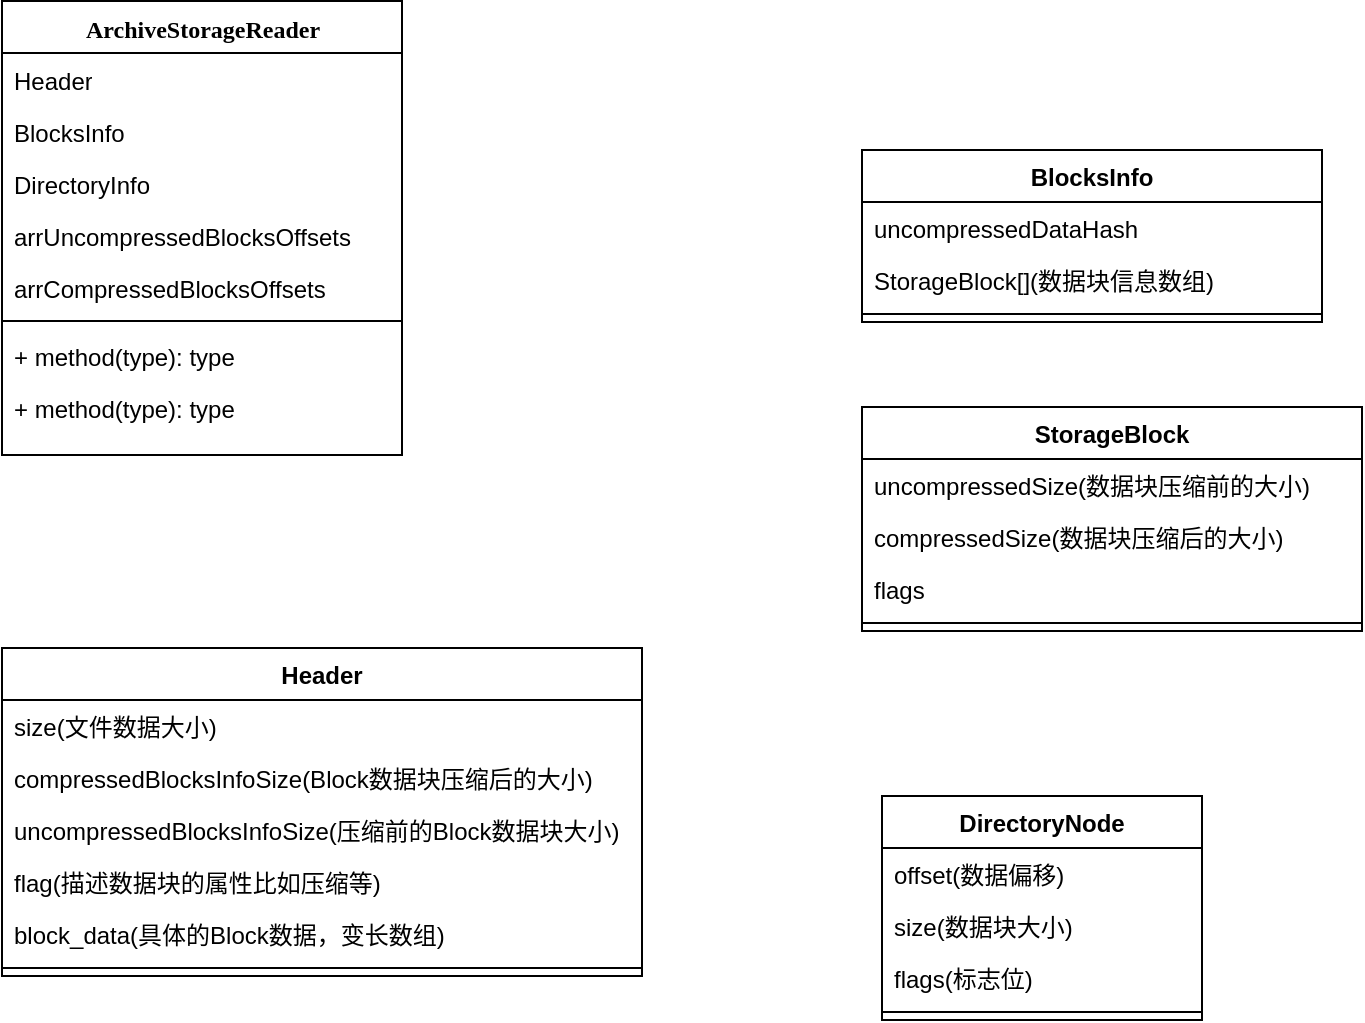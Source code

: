 <mxfile version="10.6.7" type="github"><diagram name="Page-1" id="9f46799a-70d6-7492-0946-bef42562c5a5"><mxGraphModel dx="1394" dy="805" grid="1" gridSize="10" guides="1" tooltips="1" connect="1" arrows="1" fold="1" page="1" pageScale="1" pageWidth="1100" pageHeight="850" background="#ffffff" math="0" shadow="0"><root><mxCell id="0"/><mxCell id="1" parent="0"/><mxCell id="78961159f06e98e8-17" value="ArchiveStorageReader" style="swimlane;html=1;fontStyle=1;align=center;verticalAlign=top;childLayout=stackLayout;horizontal=1;startSize=26;horizontalStack=0;resizeParent=1;resizeLast=0;collapsible=1;marginBottom=0;swimlaneFillColor=#ffffff;rounded=0;shadow=0;comic=0;labelBackgroundColor=none;strokeColor=#000000;strokeWidth=1;fillColor=none;fontFamily=Verdana;fontSize=12;fontColor=#000000;" parent="1" vertex="1"><mxGeometry x="80" y="80.5" width="200" height="227" as="geometry"/></mxCell><mxCell id="78961159f06e98e8-21" value="Header" style="text;html=1;strokeColor=none;fillColor=none;align=left;verticalAlign=top;spacingLeft=4;spacingRight=4;whiteSpace=wrap;overflow=hidden;rotatable=0;points=[[0,0.5],[1,0.5]];portConstraint=eastwest;" parent="78961159f06e98e8-17" vertex="1"><mxGeometry y="26" width="200" height="26" as="geometry"/></mxCell><mxCell id="78961159f06e98e8-23" value="BlocksInfo" style="text;html=1;strokeColor=none;fillColor=none;align=left;verticalAlign=top;spacingLeft=4;spacingRight=4;whiteSpace=wrap;overflow=hidden;rotatable=0;points=[[0,0.5],[1,0.5]];portConstraint=eastwest;" parent="78961159f06e98e8-17" vertex="1"><mxGeometry y="52" width="200" height="26" as="geometry"/></mxCell><mxCell id="78961159f06e98e8-25" value="DirectoryInfo" style="text;html=1;strokeColor=none;fillColor=none;align=left;verticalAlign=top;spacingLeft=4;spacingRight=4;whiteSpace=wrap;overflow=hidden;rotatable=0;points=[[0,0.5],[1,0.5]];portConstraint=eastwest;" parent="78961159f06e98e8-17" vertex="1"><mxGeometry y="78" width="200" height="26" as="geometry"/></mxCell><mxCell id="78961159f06e98e8-26" value="arrUncompressedBlocksOffsets" style="text;html=1;strokeColor=none;fillColor=none;align=left;verticalAlign=top;spacingLeft=4;spacingRight=4;whiteSpace=wrap;overflow=hidden;rotatable=0;points=[[0,0.5],[1,0.5]];portConstraint=eastwest;" parent="78961159f06e98e8-17" vertex="1"><mxGeometry y="104" width="200" height="26" as="geometry"/></mxCell><mxCell id="78961159f06e98e8-24" value="arrCompressedBlocksOffsets" style="text;html=1;strokeColor=none;fillColor=none;align=left;verticalAlign=top;spacingLeft=4;spacingRight=4;whiteSpace=wrap;overflow=hidden;rotatable=0;points=[[0,0.5],[1,0.5]];portConstraint=eastwest;" parent="78961159f06e98e8-17" vertex="1"><mxGeometry y="130" width="200" height="26" as="geometry"/></mxCell><mxCell id="78961159f06e98e8-19" value="" style="line;html=1;strokeWidth=1;fillColor=none;align=left;verticalAlign=middle;spacingTop=-1;spacingLeft=3;spacingRight=3;rotatable=0;labelPosition=right;points=[];portConstraint=eastwest;" parent="78961159f06e98e8-17" vertex="1"><mxGeometry y="156" width="200" height="8" as="geometry"/></mxCell><mxCell id="78961159f06e98e8-20" value="+ method(type): type" style="text;html=1;strokeColor=none;fillColor=none;align=left;verticalAlign=top;spacingLeft=4;spacingRight=4;whiteSpace=wrap;overflow=hidden;rotatable=0;points=[[0,0.5],[1,0.5]];portConstraint=eastwest;" parent="78961159f06e98e8-17" vertex="1"><mxGeometry y="164" width="200" height="26" as="geometry"/></mxCell><mxCell id="78961159f06e98e8-27" value="+ method(type): type" style="text;html=1;strokeColor=none;fillColor=none;align=left;verticalAlign=top;spacingLeft=4;spacingRight=4;whiteSpace=wrap;overflow=hidden;rotatable=0;points=[[0,0.5],[1,0.5]];portConstraint=eastwest;" parent="78961159f06e98e8-17" vertex="1"><mxGeometry y="190" width="200" height="26" as="geometry"/></mxCell><mxCell id="H7Ohms2Mga-NkrCuYr1O-2" value="Header" style="swimlane;fontStyle=1;align=center;verticalAlign=top;childLayout=stackLayout;horizontal=1;startSize=26;horizontalStack=0;resizeParent=1;resizeParentMax=0;resizeLast=0;collapsible=1;marginBottom=0;" vertex="1" parent="1"><mxGeometry x="80" y="404" width="320" height="164" as="geometry"/></mxCell><mxCell id="H7Ohms2Mga-NkrCuYr1O-3" value="size(文件数据大小)" style="text;strokeColor=none;fillColor=none;align=left;verticalAlign=top;spacingLeft=4;spacingRight=4;overflow=hidden;rotatable=0;points=[[0,0.5],[1,0.5]];portConstraint=eastwest;" vertex="1" parent="H7Ohms2Mga-NkrCuYr1O-2"><mxGeometry y="26" width="320" height="26" as="geometry"/></mxCell><mxCell id="H7Ohms2Mga-NkrCuYr1O-8" value="compressedBlocksInfoSize(Block数据块压缩后的大小)" style="text;strokeColor=none;fillColor=none;align=left;verticalAlign=top;spacingLeft=4;spacingRight=4;overflow=hidden;rotatable=0;points=[[0,0.5],[1,0.5]];portConstraint=eastwest;" vertex="1" parent="H7Ohms2Mga-NkrCuYr1O-2"><mxGeometry y="52" width="320" height="26" as="geometry"/></mxCell><mxCell id="H7Ohms2Mga-NkrCuYr1O-7" value="uncompressedBlocksInfoSize(压缩前的Block数据块大小)" style="text;strokeColor=none;fillColor=none;align=left;verticalAlign=top;spacingLeft=4;spacingRight=4;overflow=hidden;rotatable=0;points=[[0,0.5],[1,0.5]];portConstraint=eastwest;" vertex="1" parent="H7Ohms2Mga-NkrCuYr1O-2"><mxGeometry y="78" width="320" height="26" as="geometry"/></mxCell><mxCell id="H7Ohms2Mga-NkrCuYr1O-9" value="flag(描述数据块的属性比如压缩等)" style="text;strokeColor=none;fillColor=none;align=left;verticalAlign=top;spacingLeft=4;spacingRight=4;overflow=hidden;rotatable=0;points=[[0,0.5],[1,0.5]];portConstraint=eastwest;" vertex="1" parent="H7Ohms2Mga-NkrCuYr1O-2"><mxGeometry y="104" width="320" height="26" as="geometry"/></mxCell><mxCell id="H7Ohms2Mga-NkrCuYr1O-10" value="block_data(具体的Block数据，变长数组)" style="text;strokeColor=none;fillColor=none;align=left;verticalAlign=top;spacingLeft=4;spacingRight=4;overflow=hidden;rotatable=0;points=[[0,0.5],[1,0.5]];portConstraint=eastwest;" vertex="1" parent="H7Ohms2Mga-NkrCuYr1O-2"><mxGeometry y="130" width="320" height="26" as="geometry"/></mxCell><mxCell id="H7Ohms2Mga-NkrCuYr1O-4" value="" style="line;strokeWidth=1;fillColor=none;align=left;verticalAlign=middle;spacingTop=-1;spacingLeft=3;spacingRight=3;rotatable=0;labelPosition=right;points=[];portConstraint=eastwest;" vertex="1" parent="H7Ohms2Mga-NkrCuYr1O-2"><mxGeometry y="156" width="320" height="8" as="geometry"/></mxCell><mxCell id="H7Ohms2Mga-NkrCuYr1O-11" value="StorageBlock" style="swimlane;fontStyle=1;align=center;verticalAlign=top;childLayout=stackLayout;horizontal=1;startSize=26;horizontalStack=0;resizeParent=1;resizeParentMax=0;resizeLast=0;collapsible=1;marginBottom=0;" vertex="1" parent="1"><mxGeometry x="510" y="283.5" width="250" height="112" as="geometry"/></mxCell><mxCell id="H7Ohms2Mga-NkrCuYr1O-12" value="uncompressedSize(数据块压缩前的大小)" style="text;strokeColor=none;fillColor=none;align=left;verticalAlign=top;spacingLeft=4;spacingRight=4;overflow=hidden;rotatable=0;points=[[0,0.5],[1,0.5]];portConstraint=eastwest;" vertex="1" parent="H7Ohms2Mga-NkrCuYr1O-11"><mxGeometry y="26" width="250" height="26" as="geometry"/></mxCell><mxCell id="H7Ohms2Mga-NkrCuYr1O-15" value="compressedSize(数据块压缩后的大小)" style="text;strokeColor=none;fillColor=none;align=left;verticalAlign=top;spacingLeft=4;spacingRight=4;overflow=hidden;rotatable=0;points=[[0,0.5],[1,0.5]];portConstraint=eastwest;" vertex="1" parent="H7Ohms2Mga-NkrCuYr1O-11"><mxGeometry y="52" width="250" height="26" as="geometry"/></mxCell><mxCell id="H7Ohms2Mga-NkrCuYr1O-16" value="flags" style="text;strokeColor=none;fillColor=none;align=left;verticalAlign=top;spacingLeft=4;spacingRight=4;overflow=hidden;rotatable=0;points=[[0,0.5],[1,0.5]];portConstraint=eastwest;" vertex="1" parent="H7Ohms2Mga-NkrCuYr1O-11"><mxGeometry y="78" width="250" height="26" as="geometry"/></mxCell><mxCell id="H7Ohms2Mga-NkrCuYr1O-13" value="" style="line;strokeWidth=1;fillColor=none;align=left;verticalAlign=middle;spacingTop=-1;spacingLeft=3;spacingRight=3;rotatable=0;labelPosition=right;points=[];portConstraint=eastwest;" vertex="1" parent="H7Ohms2Mga-NkrCuYr1O-11"><mxGeometry y="104" width="250" height="8" as="geometry"/></mxCell><mxCell id="H7Ohms2Mga-NkrCuYr1O-17" value="BlocksInfo" style="swimlane;fontStyle=1;align=center;verticalAlign=top;childLayout=stackLayout;horizontal=1;startSize=26;horizontalStack=0;resizeParent=1;resizeParentMax=0;resizeLast=0;collapsible=1;marginBottom=0;" vertex="1" parent="1"><mxGeometry x="510" y="155" width="230" height="86" as="geometry"/></mxCell><mxCell id="H7Ohms2Mga-NkrCuYr1O-18" value="uncompressedDataHash" style="text;strokeColor=none;fillColor=none;align=left;verticalAlign=top;spacingLeft=4;spacingRight=4;overflow=hidden;rotatable=0;points=[[0,0.5],[1,0.5]];portConstraint=eastwest;" vertex="1" parent="H7Ohms2Mga-NkrCuYr1O-17"><mxGeometry y="26" width="230" height="26" as="geometry"/></mxCell><mxCell id="H7Ohms2Mga-NkrCuYr1O-21" value="StorageBlock[](数据块信息数组)" style="text;strokeColor=none;fillColor=none;align=left;verticalAlign=top;spacingLeft=4;spacingRight=4;overflow=hidden;rotatable=0;points=[[0,0.5],[1,0.5]];portConstraint=eastwest;" vertex="1" parent="H7Ohms2Mga-NkrCuYr1O-17"><mxGeometry y="52" width="230" height="26" as="geometry"/></mxCell><mxCell id="H7Ohms2Mga-NkrCuYr1O-19" value="" style="line;strokeWidth=1;fillColor=none;align=left;verticalAlign=middle;spacingTop=-1;spacingLeft=3;spacingRight=3;rotatable=0;labelPosition=right;points=[];portConstraint=eastwest;" vertex="1" parent="H7Ohms2Mga-NkrCuYr1O-17"><mxGeometry y="78" width="230" height="8" as="geometry"/></mxCell><mxCell id="H7Ohms2Mga-NkrCuYr1O-27" value="DirectoryNode" style="swimlane;fontStyle=1;align=center;verticalAlign=top;childLayout=stackLayout;horizontal=1;startSize=26;horizontalStack=0;resizeParent=1;resizeParentMax=0;resizeLast=0;collapsible=1;marginBottom=0;" vertex="1" parent="1"><mxGeometry x="520" y="478" width="160" height="112" as="geometry"/></mxCell><mxCell id="H7Ohms2Mga-NkrCuYr1O-28" value="offset(数据偏移)" style="text;strokeColor=none;fillColor=none;align=left;verticalAlign=top;spacingLeft=4;spacingRight=4;overflow=hidden;rotatable=0;points=[[0,0.5],[1,0.5]];portConstraint=eastwest;" vertex="1" parent="H7Ohms2Mga-NkrCuYr1O-27"><mxGeometry y="26" width="160" height="26" as="geometry"/></mxCell><mxCell id="H7Ohms2Mga-NkrCuYr1O-31" value="size(数据块大小)" style="text;strokeColor=none;fillColor=none;align=left;verticalAlign=top;spacingLeft=4;spacingRight=4;overflow=hidden;rotatable=0;points=[[0,0.5],[1,0.5]];portConstraint=eastwest;" vertex="1" parent="H7Ohms2Mga-NkrCuYr1O-27"><mxGeometry y="52" width="160" height="26" as="geometry"/></mxCell><mxCell id="H7Ohms2Mga-NkrCuYr1O-32" value="flags(标志位)" style="text;strokeColor=none;fillColor=none;align=left;verticalAlign=top;spacingLeft=4;spacingRight=4;overflow=hidden;rotatable=0;points=[[0,0.5],[1,0.5]];portConstraint=eastwest;" vertex="1" parent="H7Ohms2Mga-NkrCuYr1O-27"><mxGeometry y="78" width="160" height="26" as="geometry"/></mxCell><mxCell id="H7Ohms2Mga-NkrCuYr1O-29" value="" style="line;strokeWidth=1;fillColor=none;align=left;verticalAlign=middle;spacingTop=-1;spacingLeft=3;spacingRight=3;rotatable=0;labelPosition=right;points=[];portConstraint=eastwest;" vertex="1" parent="H7Ohms2Mga-NkrCuYr1O-27"><mxGeometry y="104" width="160" height="8" as="geometry"/></mxCell></root></mxGraphModel></diagram></mxfile>